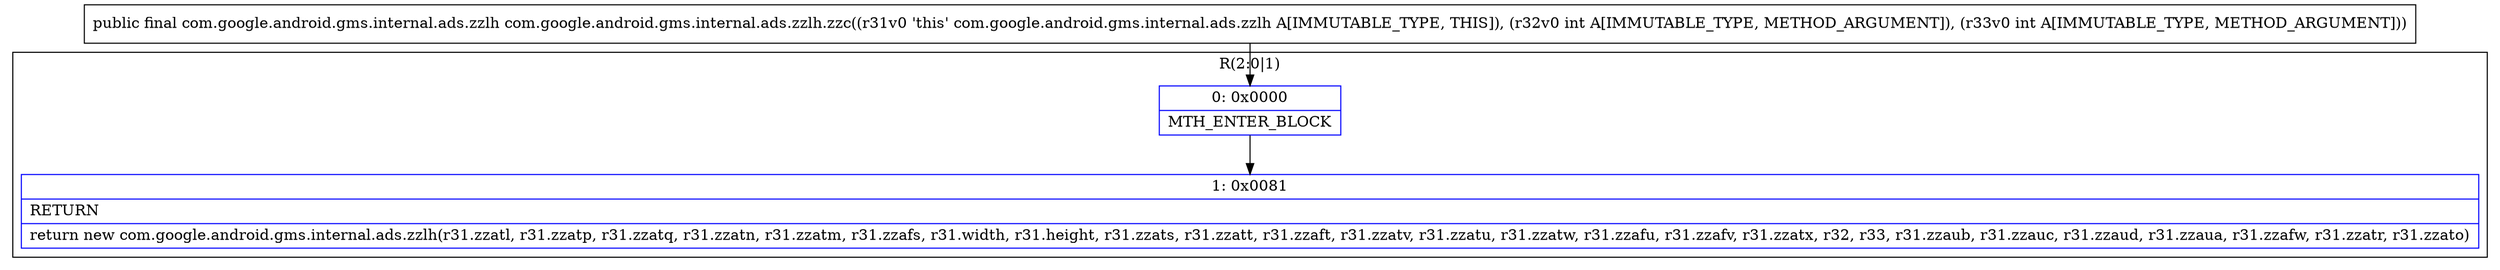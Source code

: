 digraph "CFG forcom.google.android.gms.internal.ads.zzlh.zzc(II)Lcom\/google\/android\/gms\/internal\/ads\/zzlh;" {
subgraph cluster_Region_1947380359 {
label = "R(2:0|1)";
node [shape=record,color=blue];
Node_0 [shape=record,label="{0\:\ 0x0000|MTH_ENTER_BLOCK\l}"];
Node_1 [shape=record,label="{1\:\ 0x0081|RETURN\l|return new com.google.android.gms.internal.ads.zzlh(r31.zzatl, r31.zzatp, r31.zzatq, r31.zzatn, r31.zzatm, r31.zzafs, r31.width, r31.height, r31.zzats, r31.zzatt, r31.zzaft, r31.zzatv, r31.zzatu, r31.zzatw, r31.zzafu, r31.zzafv, r31.zzatx, r32, r33, r31.zzaub, r31.zzauc, r31.zzaud, r31.zzaua, r31.zzafw, r31.zzatr, r31.zzato)\l}"];
}
MethodNode[shape=record,label="{public final com.google.android.gms.internal.ads.zzlh com.google.android.gms.internal.ads.zzlh.zzc((r31v0 'this' com.google.android.gms.internal.ads.zzlh A[IMMUTABLE_TYPE, THIS]), (r32v0 int A[IMMUTABLE_TYPE, METHOD_ARGUMENT]), (r33v0 int A[IMMUTABLE_TYPE, METHOD_ARGUMENT])) }"];
MethodNode -> Node_0;
Node_0 -> Node_1;
}

